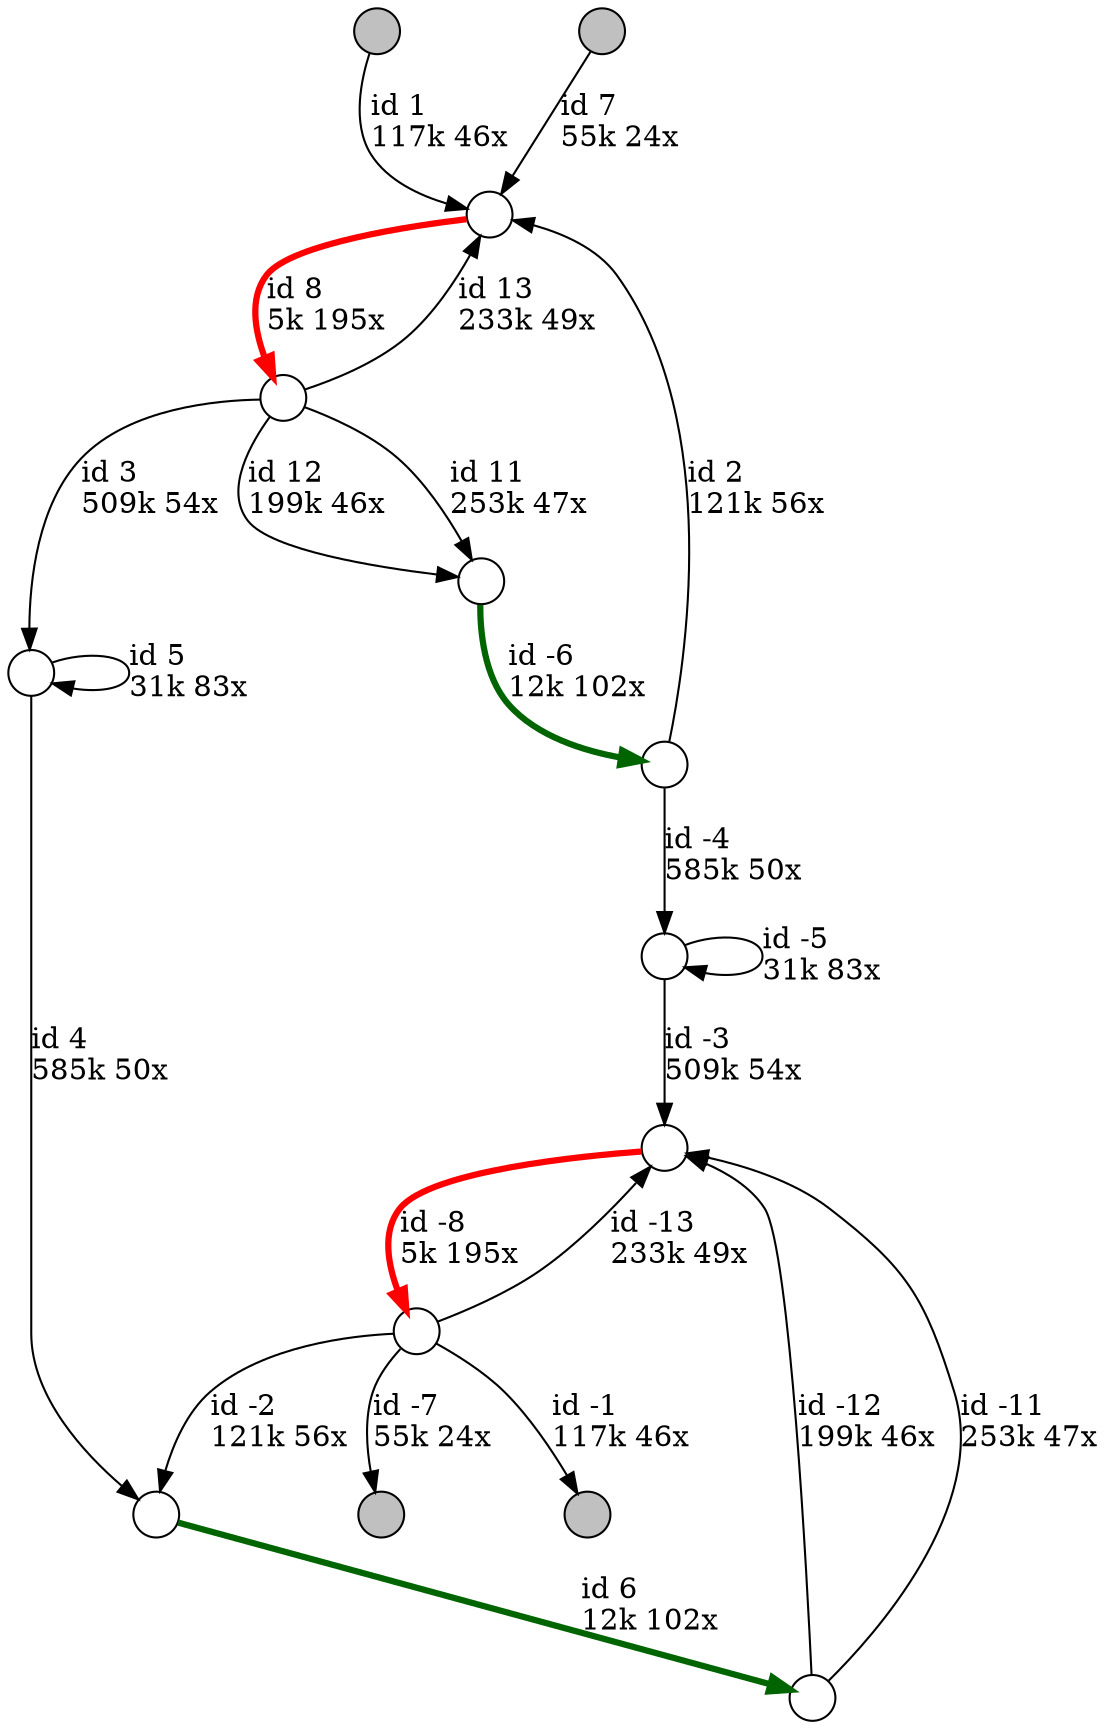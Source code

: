 digraph {
nodesep = 0.5;
node [shape = circle, label = "", height = 0.3];
"0" [style = "filled", fillcolor = "grey"];
"1" [style = "filled", fillcolor = "grey"];
"2" [style = "filled", fillcolor = "grey"];
"3" [style = "filled", fillcolor = "grey"];
"5" -> "4" [label = "id -13\l233k 49x", color = "black"] ;
"7" -> "6" [label = "id 13\l233k 49x", color = "black"] ;
"8" -> "4" [label = "id -12\l199k 46x", color = "black"] ;
"10" -> "9" [label = "id 4\l585k 50x", color = "black"] ;
"7" -> "11" [label = "id 12\l199k 46x", color = "black"] ;
"12" -> "6" [label = "id 2\l121k 56x", color = "black"] ;
"1" -> "6" [label = "id 7\l55k 24x", color = "black"] ;
"10" -> "10" [label = "id 5\l31k 83x", color = "black"] ;
"7" -> "10" [label = "id 3\l509k 54x", color = "black"] ;
"0" -> "6" [label = "id 1\l117k 46x", color = "black"] ;
"6" -> "7" [label = "id 8\l5k 195x", color = "red" , penwidth = 3] ;
"13" -> "4" [label = "id -3\l509k 54x", color = "black"] ;
"5" -> "3" [label = "id -1\l117k 46x", color = "black"] ;
"13" -> "13" [label = "id -5\l31k 83x", color = "black"] ;
"4" -> "5" [label = "id -8\l5k 195x", color = "red" , penwidth = 3] ;
"9" -> "8" [label = "id 6\l12k 102x", color = "darkgreen" , penwidth = 3] ;
"11" -> "12" [label = "id -6\l12k 102x", color = "darkgreen" , penwidth = 3] ;
"12" -> "13" [label = "id -4\l585k 50x", color = "black"] ;
"5" -> "2" [label = "id -7\l55k 24x", color = "black"] ;
"5" -> "9" [label = "id -2\l121k 56x", color = "black"] ;
"7" -> "11" [label = "id 11\l253k 47x", color = "black"] ;
"8" -> "4" [label = "id -11\l253k 47x", color = "black"] ;
}
